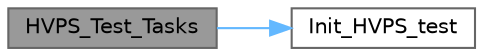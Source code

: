 digraph "HVPS_Test_Tasks"
{
 // LATEX_PDF_SIZE
  bgcolor="transparent";
  edge [fontname=Helvetica,fontsize=10,labelfontname=Helvetica,labelfontsize=10];
  node [fontname=Helvetica,fontsize=10,shape=box,height=0.2,width=0.4];
  rankdir="LR";
  Node1 [id="Node000001",label="HVPS_Test_Tasks",height=0.2,width=0.4,color="gray40", fillcolor="grey60", style="filled", fontcolor="black",tooltip=" "];
  Node1 -> Node2 [id="edge1_Node000001_Node000002",color="steelblue1",style="solid",tooltip=" "];
  Node2 [id="Node000002",label="Init_HVPS_test",height=0.2,width=0.4,color="grey40", fillcolor="white", style="filled",URL="$hvps__test_8c.html#a033191c9e52ea51b163b3f70eff00078",tooltip=" "];
}
